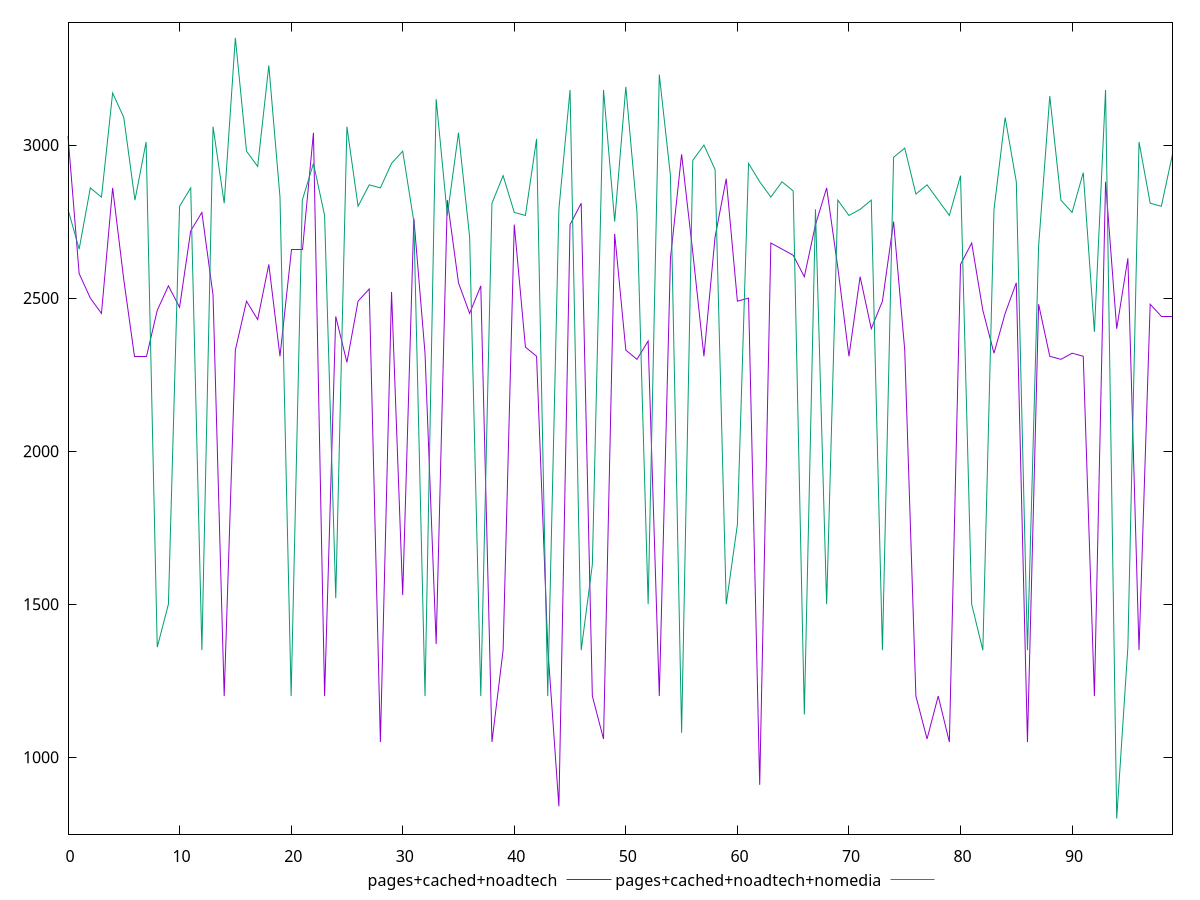 reset

$pagesCachedNoadtech <<EOF
0 3030
1 2580
2 2500
3 2450
4 2860
5 2560
6 2310
7 2310
8 2460
9 2540
10 2470
11 2720
12 2780
13 2510
14 1200
15 2330
16 2490
17 2430
18 2610
19 2310
20 2660
21 2660
22 3040
23 1200
24 2440
25 2290
26 2490
27 2530
28 1050
29 2520
30 1530
31 2760
32 2320
33 1370
34 2820
35 2550
36 2450
37 2540
38 1050
39 1350
40 2740
41 2340
42 2310
43 1360
44 840
45 2740
46 2810
47 1200
48 1060
49 2710
50 2330
51 2300
52 2360
53 1200
54 2630
55 2970
56 2650
57 2310
58 2700
59 2890
60 2490
61 2500
62 910
63 2680
64 2660
65 2640
66 2570
67 2740
68 2860
69 2600
70 2310
71 2570
72 2400
73 2490
74 2750
75 2330
76 1200
77 1060
78 1200
79 1050
80 2610
81 2680
82 2460
83 2320
84 2450
85 2550
86 1050
87 2480
88 2310
89 2300
90 2320
91 2310
92 1200
93 2880
94 2400
95 2630
96 1350
97 2480
98 2440
99 2440
EOF

$pagesCachedNoadtechNomedia <<EOF
0 2790
1 2660
2 2860
3 2830
4 3170
5 3090
6 2820
7 3010
8 1360
9 1500
10 2800
11 2860
12 1350
13 3060
14 2810
15 3350
16 2980
17 2930
18 3260
19 2830
20 1200
21 2820
22 2940
23 2770
24 1520
25 3060
26 2800
27 2870
28 2860
29 2940
30 2980
31 2750
32 1200
33 3150
34 2770
35 3040
36 2700
37 1200
38 2810
39 2900
40 2780
41 2770
42 3020
43 1200
44 2790
45 3180
46 1350
47 1630
48 3180
49 2750
50 3190
51 2780
52 1500
53 3230
54 2900
55 1080
56 2950
57 3000
58 2920
59 1500
60 1760
61 2940
62 2880
63 2830
64 2880
65 2850
66 1140
67 2790
68 1500
69 2820
70 2770
71 2790
72 2820
73 1350
74 2960
75 2990
76 2840
77 2870
78 2820
79 2770
80 2900
81 1500
82 1350
83 2790
84 3090
85 2880
86 1350
87 2670
88 3160
89 2820
90 2780
91 2910
92 2390
93 3180
94 800
95 1360
96 3010
97 2810
98 2800
99 2970
EOF

set key outside below
set xrange [0:99]
set yrange [749:3401]
set trange [749:3401]
set terminal svg size 640, 520 enhanced background rgb 'white'
set output "report_00013_2021-02-09T12-04-24.940Z/uses-text-compression/comparison/line/2_vs_3.svg"

plot $pagesCachedNoadtech title "pages+cached+noadtech" with line, \
     $pagesCachedNoadtechNomedia title "pages+cached+noadtech+nomedia" with line

reset
